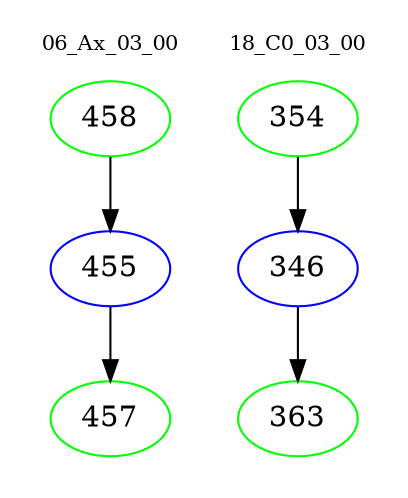 digraph{
subgraph cluster_0 {
color = white
label = "06_Ax_03_00";
fontsize=10;
T0_458 [label="458", color="green"]
T0_458 -> T0_455 [color="black"]
T0_455 [label="455", color="blue"]
T0_455 -> T0_457 [color="black"]
T0_457 [label="457", color="green"]
}
subgraph cluster_1 {
color = white
label = "18_C0_03_00";
fontsize=10;
T1_354 [label="354", color="green"]
T1_354 -> T1_346 [color="black"]
T1_346 [label="346", color="blue"]
T1_346 -> T1_363 [color="black"]
T1_363 [label="363", color="green"]
}
}
